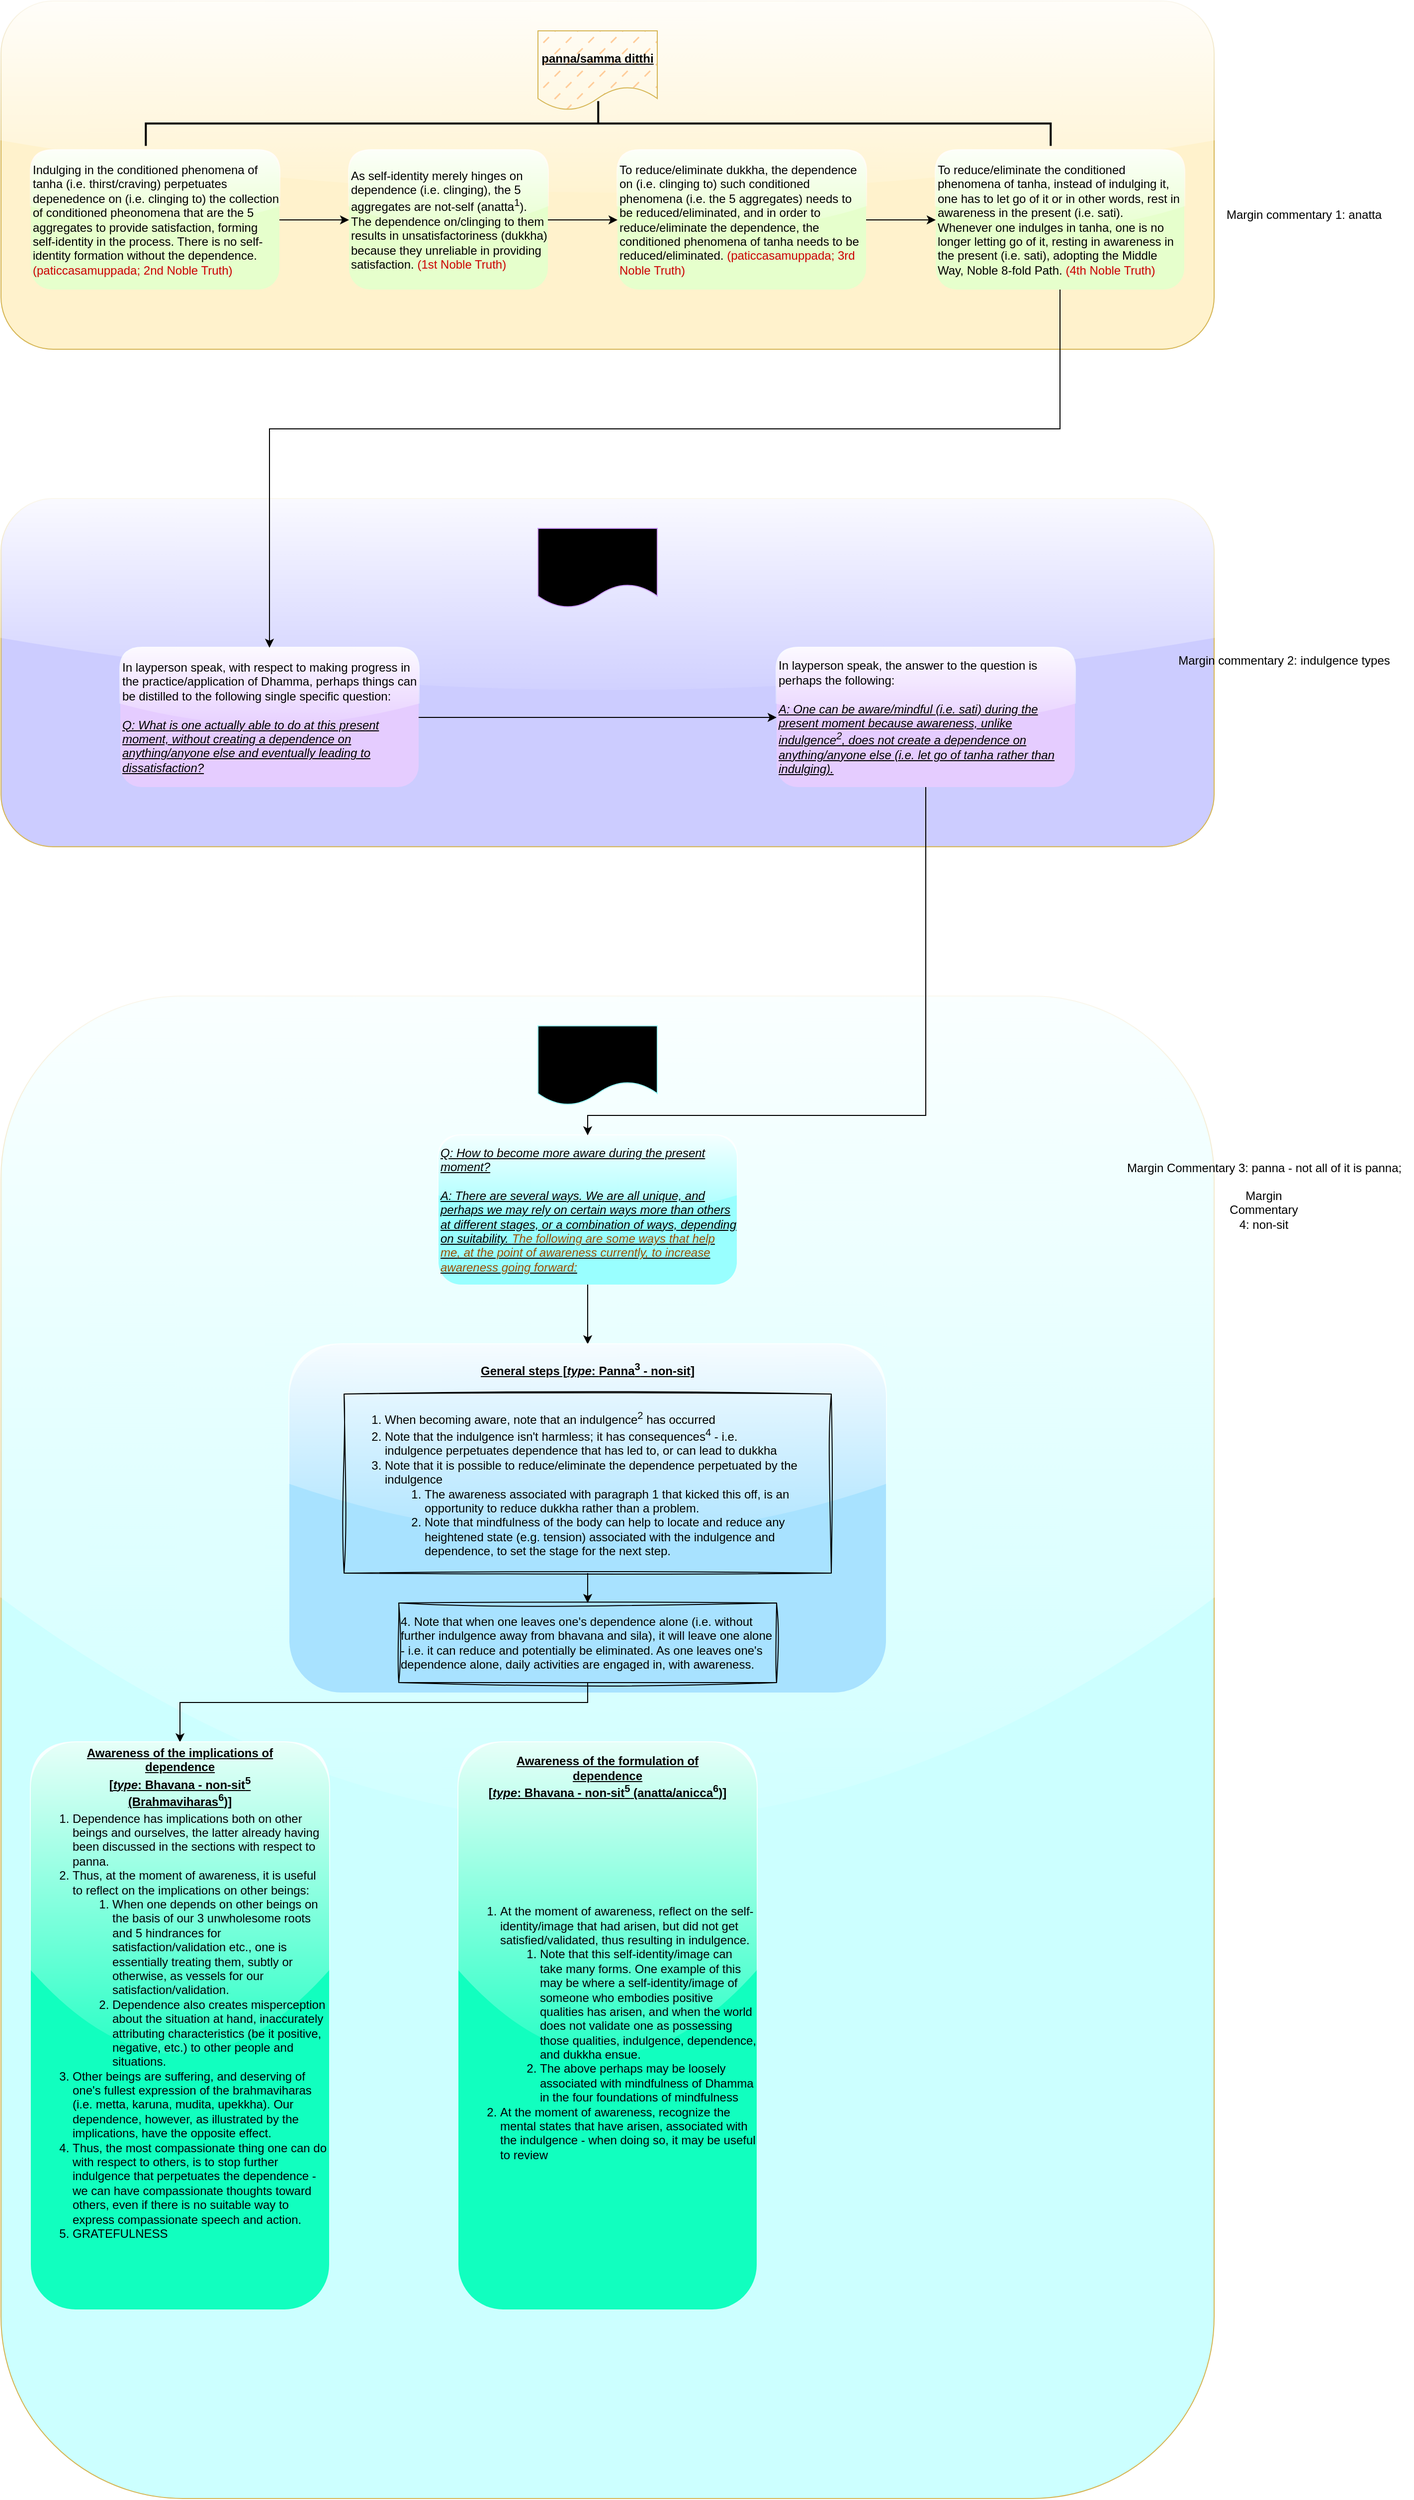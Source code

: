 <mxfile version="26.0.15">
  <diagram name="Page-1" id="TuVlbN-ZKWJk66FvhOgv">
    <mxGraphModel dx="1346" dy="781" grid="1" gridSize="10" guides="1" tooltips="1" connect="1" arrows="1" fold="1" page="1" pageScale="1" pageWidth="1100" pageHeight="850" math="0" shadow="0">
      <root>
        <mxCell id="0" />
        <mxCell id="1" parent="0" />
        <mxCell id="vZPkmDc1HkCrlw_ce-yA-17" value="" style="group;fillColor=#fff2cc;strokeColor=#d6b656;rounded=1;glass=1;shadow=0;container=0;" parent="1" vertex="1" connectable="0">
          <mxGeometry y="50" width="1220" height="350" as="geometry" />
        </mxCell>
        <mxCell id="dFAU1SVFYO0GLhLQqhiY-28" value="" style="group" vertex="1" connectable="0" parent="1">
          <mxGeometry x="30" y="200" width="1160" height="140" as="geometry" />
        </mxCell>
        <mxCell id="vZPkmDc1HkCrlw_ce-yA-15" value="As self-identity merely hinges on dependence (i.e. clinging), the 5 aggregates are not-self (anatta&lt;sup&gt;1&lt;/sup&gt;). The dependence on/clinging to them results in unsatisfactoriness (dukkha) because they unreliable in providing satisfaction. &lt;span style=&quot;color: rgb(204, 0, 0);&quot;&gt;(1st Noble Truth)&lt;/span&gt;" style="whiteSpace=wrap;html=1;rounded=1;fillColor=light-dark(#E6FFCC,#000000);strokeColor=none;gradientColor=none;glass=1;dashed=1;dashPattern=8 8;align=left;" parent="dFAU1SVFYO0GLhLQqhiY-28" vertex="1">
          <mxGeometry x="320" width="200" height="140" as="geometry" />
        </mxCell>
        <mxCell id="dFAU1SVFYO0GLhLQqhiY-1" value="To reduce/eliminate dukkha, the dependence on (i.e. clinging to) such conditioned phenomena (i.e. the 5 aggregates) needs to be reduced/eliminated, and in order to reduce/eliminate the dependence, the conditioned phenomena of tanha needs to be reduced/eliminated. &lt;span style=&quot;color: rgb(204, 0, 0);&quot;&gt;(&lt;/span&gt;&lt;span style=&quot;color: rgb(204, 0, 0);&quot;&gt;paticcasamuppada; &lt;/span&gt;&lt;span style=&quot;color: rgb(204, 0, 0);&quot;&gt;3rd Noble Truth)&lt;/span&gt;" style="whiteSpace=wrap;html=1;rounded=1;fillColor=light-dark(#E6FFCC,#000000);strokeColor=none;gradientColor=none;glass=1;dashed=1;dashPattern=8 8;align=left;" vertex="1" parent="dFAU1SVFYO0GLhLQqhiY-28">
          <mxGeometry x="590" width="250" height="140" as="geometry" />
        </mxCell>
        <mxCell id="dFAU1SVFYO0GLhLQqhiY-4" value="To reduce/eliminate the conditioned phenomena of tanha, instead of indulging it, one has to let go of it or in other words, rest in awareness in the present (i.e. sati). &amp;nbsp;&lt;br&gt;Whenever one indulges in tanha, one is no longer letting go of it, resting in awareness in the present (i.e. sati), adopting the Middle Way, Noble 8-fold Path. &lt;span style=&quot;color: rgb(204, 0, 0);&quot;&gt;(4th Noble Truth)&lt;/span&gt;" style="whiteSpace=wrap;html=1;rounded=1;fillColor=light-dark(#E6FFCC,#000000);strokeColor=none;gradientColor=none;glass=1;dashed=1;dashPattern=8 8;align=left;" vertex="1" parent="dFAU1SVFYO0GLhLQqhiY-28">
          <mxGeometry x="910" width="250" height="140" as="geometry" />
        </mxCell>
        <mxCell id="vZPkmDc1HkCrlw_ce-yA-1" value="Indulging in the conditioned phenomena of tanha (i.e. thirst/craving) perpetuates depenedence on (i.e. clinging to) the collection of conditioned pheonomena that are the 5 aggregates to provide satisfaction, forming self-identity in the process. There is no self-identity formation without the dependence. &lt;span style=&quot;color: rgb(204, 0, 0);&quot;&gt;(paticcasamuppada; 2nd Noble Truth)&lt;/span&gt;" style="rounded=1;whiteSpace=wrap;html=1;align=left;fillColor=light-dark(#E6FFCC,var(--ge-dark-color, #121212));glass=1;dashed=1;dashPattern=12 12;strokeColor=none;" parent="dFAU1SVFYO0GLhLQqhiY-28" vertex="1">
          <mxGeometry width="250" height="140" as="geometry" />
        </mxCell>
        <mxCell id="dFAU1SVFYO0GLhLQqhiY-26" value="" style="edgeStyle=orthogonalEdgeStyle;rounded=0;orthogonalLoop=1;jettySize=auto;html=1;" edge="1" parent="dFAU1SVFYO0GLhLQqhiY-28" source="vZPkmDc1HkCrlw_ce-yA-15" target="dFAU1SVFYO0GLhLQqhiY-1">
          <mxGeometry relative="1" as="geometry" />
        </mxCell>
        <mxCell id="dFAU1SVFYO0GLhLQqhiY-27" value="" style="edgeStyle=orthogonalEdgeStyle;rounded=0;orthogonalLoop=1;jettySize=auto;html=1;" edge="1" parent="dFAU1SVFYO0GLhLQqhiY-28" source="dFAU1SVFYO0GLhLQqhiY-1" target="dFAU1SVFYO0GLhLQqhiY-4">
          <mxGeometry relative="1" as="geometry" />
        </mxCell>
        <mxCell id="dFAU1SVFYO0GLhLQqhiY-13" value="" style="edgeStyle=orthogonalEdgeStyle;rounded=0;orthogonalLoop=1;jettySize=auto;html=1;" edge="1" parent="dFAU1SVFYO0GLhLQqhiY-28" source="vZPkmDc1HkCrlw_ce-yA-1" target="vZPkmDc1HkCrlw_ce-yA-15">
          <mxGeometry relative="1" as="geometry" />
        </mxCell>
        <mxCell id="dFAU1SVFYO0GLhLQqhiY-29" value="" style="strokeWidth=2;html=1;shape=mxgraph.flowchart.annotation_2;align=left;labelPosition=right;pointerEvents=1;rotation=90;" vertex="1" parent="1">
          <mxGeometry x="578.13" y="-281.87" width="45" height="910" as="geometry" />
        </mxCell>
        <mxCell id="dFAU1SVFYO0GLhLQqhiY-46" value="&lt;b&gt;&lt;u&gt;panna/samma ditthi&lt;/u&gt;&lt;/b&gt;" style="shape=document;whiteSpace=wrap;html=1;boundedLbl=1;fillColor=#FFCC99;gradientColor=none;strokeColor=#d6b656;shadow=0;fillStyle=dashed;" vertex="1" parent="1">
          <mxGeometry x="540" y="80" width="120" height="80" as="geometry" />
        </mxCell>
        <mxCell id="dFAU1SVFYO0GLhLQqhiY-47" value="" style="group;fillColor=#CCCCFF;strokeColor=#d6b656;rounded=1;glass=1;shadow=0;container=0;" vertex="1" connectable="0" parent="1">
          <mxGeometry y="550" width="1220" height="350" as="geometry" />
        </mxCell>
        <mxCell id="dFAU1SVFYO0GLhLQqhiY-51" value="&lt;div&gt;&lt;b&gt;&lt;u&gt;application (overview)&lt;/u&gt;&lt;/b&gt;&lt;/div&gt;" style="shape=document;whiteSpace=wrap;html=1;boundedLbl=1;fillColor=light-dark(#E5CCFF,#5E3206);gradientColor=none;strokeColor=light-dark(#CC99FF,#6D5100);shadow=0;fillStyle=dashed;" vertex="1" parent="1">
          <mxGeometry x="540" y="580" width="120" height="80" as="geometry" />
        </mxCell>
        <mxCell id="dFAU1SVFYO0GLhLQqhiY-60" style="edgeStyle=orthogonalEdgeStyle;rounded=0;orthogonalLoop=1;jettySize=auto;html=1;entryX=0;entryY=0.5;entryDx=0;entryDy=0;" edge="1" parent="1" source="dFAU1SVFYO0GLhLQqhiY-52" target="dFAU1SVFYO0GLhLQqhiY-53">
          <mxGeometry relative="1" as="geometry" />
        </mxCell>
        <mxCell id="dFAU1SVFYO0GLhLQqhiY-52" value="&lt;div&gt;In layperson speak, with respect to making progress in the practice/application of Dhamma, perhaps things can be distilled to the following single specific question: &lt;br&gt;&lt;/div&gt;&lt;div&gt;&lt;br&gt;&lt;/div&gt;&lt;u&gt;&lt;i&gt;Q: What is one actually able to do at this present moment, without creating a dependence on anything/anyone else and eventually leading to dissatisfaction?&lt;/i&gt;&lt;/u&gt;" style="rounded=1;whiteSpace=wrap;html=1;align=left;fillColor=light-dark(#E5CCFF,var(--ge-dark-color, #121212));glass=1;dashed=1;dashPattern=12 12;strokeColor=none;" vertex="1" parent="1">
          <mxGeometry x="120" y="700" width="300" height="140" as="geometry" />
        </mxCell>
        <mxCell id="dFAU1SVFYO0GLhLQqhiY-53" value="&lt;div&gt;In layperson speak, the answer to the question is perhaps the following: &lt;br&gt;&lt;/div&gt;&lt;div&gt;&lt;br&gt;&lt;/div&gt;&lt;u&gt;&lt;i&gt;A: One can be aware/mindful (i.e. sati) during the present moment because awareness, unlike indulgence&lt;sup&gt;2&lt;/sup&gt;, does not create a dependence on anything/anyone else (i.e. let go of tanha rather than indulging).&lt;/i&gt;&lt;/u&gt;" style="rounded=1;whiteSpace=wrap;html=1;align=left;fillColor=light-dark(#E5CCFF,var(--ge-dark-color, #121212));glass=1;dashed=1;dashPattern=12 12;strokeColor=none;" vertex="1" parent="1">
          <mxGeometry x="780" y="700" width="300" height="140" as="geometry" />
        </mxCell>
        <mxCell id="dFAU1SVFYO0GLhLQqhiY-61" value="" style="group;fillColor=#CCFFFF;strokeColor=#d6b656;rounded=1;glass=1;shadow=0;container=0;" vertex="1" connectable="0" parent="1">
          <mxGeometry y="1050" width="1220" height="1510" as="geometry" />
        </mxCell>
        <mxCell id="dFAU1SVFYO0GLhLQqhiY-62" value="&lt;div&gt;&lt;b&gt;&lt;u&gt;application technique (overview)&lt;/u&gt;&lt;/b&gt;&lt;/div&gt;" style="shape=document;whiteSpace=wrap;html=1;boundedLbl=1;fillColor=light-dark(#99FFFF,#5E3206);gradientColor=none;strokeColor=light-dark(#99FFFF,#6D5100);shadow=0;fillStyle=dashed;" vertex="1" parent="1">
          <mxGeometry x="540" y="1080" width="120" height="80" as="geometry" />
        </mxCell>
        <mxCell id="dFAU1SVFYO0GLhLQqhiY-75" style="edgeStyle=orthogonalEdgeStyle;rounded=0;orthogonalLoop=1;jettySize=auto;html=1;entryX=0.5;entryY=0;entryDx=0;entryDy=0;" edge="1" parent="1" source="dFAU1SVFYO0GLhLQqhiY-4" target="dFAU1SVFYO0GLhLQqhiY-52">
          <mxGeometry relative="1" as="geometry">
            <Array as="points">
              <mxPoint x="1065" y="480" />
              <mxPoint x="270" y="480" />
            </Array>
          </mxGeometry>
        </mxCell>
        <mxCell id="dFAU1SVFYO0GLhLQqhiY-98" style="edgeStyle=orthogonalEdgeStyle;rounded=0;orthogonalLoop=1;jettySize=auto;html=1;entryX=0.5;entryY=0;entryDx=0;entryDy=0;" edge="1" parent="1" source="dFAU1SVFYO0GLhLQqhiY-76" target="dFAU1SVFYO0GLhLQqhiY-81">
          <mxGeometry relative="1" as="geometry" />
        </mxCell>
        <mxCell id="dFAU1SVFYO0GLhLQqhiY-76" value="&lt;div&gt;&lt;u&gt;&lt;i&gt;Q: How to become more aware during the present moment?&lt;/i&gt;&lt;/u&gt;&lt;/div&gt;&lt;div&gt;&lt;br&gt;&lt;/div&gt;&lt;u&gt;&lt;i&gt;A: There are several ways. We are all unique, and perhaps we may rely on certain ways more than others at different stages, or a combination of ways, depending on suitability. &lt;span style=&quot;color: rgb(153, 76, 0);&quot;&gt;The following are some ways that help me, at the point of awareness currently, to increase awareness going forward:&lt;/span&gt;&lt;/i&gt;&lt;/u&gt;" style="rounded=1;whiteSpace=wrap;html=1;align=left;fillColor=light-dark(#99FFFF,var(--ge-dark-color, #121212));glass=1;dashed=1;dashPattern=12 12;strokeColor=none;" vertex="1" parent="1">
          <mxGeometry x="440" y="1190" width="300" height="150" as="geometry" />
        </mxCell>
        <mxCell id="dFAU1SVFYO0GLhLQqhiY-77" style="edgeStyle=orthogonalEdgeStyle;rounded=0;orthogonalLoop=1;jettySize=auto;html=1;entryX=0.5;entryY=0;entryDx=0;entryDy=0;" edge="1" parent="1" source="dFAU1SVFYO0GLhLQqhiY-53" target="dFAU1SVFYO0GLhLQqhiY-76">
          <mxGeometry relative="1" as="geometry">
            <Array as="points">
              <mxPoint x="930" y="1170" />
              <mxPoint x="590" y="1170" />
            </Array>
          </mxGeometry>
        </mxCell>
        <mxCell id="dFAU1SVFYO0GLhLQqhiY-82" value="Margin commentary 2: indulgence types" style="text;html=1;align=center;verticalAlign=middle;resizable=0;points=[];autosize=1;strokeColor=none;fillColor=none;" vertex="1" parent="1">
          <mxGeometry x="1170" y="698" width="240" height="30" as="geometry" />
        </mxCell>
        <mxCell id="dFAU1SVFYO0GLhLQqhiY-83" value="Margin commentary 1: anatta " style="text;html=1;align=center;verticalAlign=middle;resizable=0;points=[];autosize=1;strokeColor=none;fillColor=none;" vertex="1" parent="1">
          <mxGeometry x="1220" y="250" width="180" height="30" as="geometry" />
        </mxCell>
        <mxCell id="dFAU1SVFYO0GLhLQqhiY-86" value="Margin Commentary 3: panna - not all of it is panna; " style="text;html=1;align=center;verticalAlign=middle;resizable=0;points=[];autosize=1;strokeColor=none;fillColor=none;" vertex="1" parent="1">
          <mxGeometry x="1120" y="1208" width="300" height="30" as="geometry" />
        </mxCell>
        <mxCell id="dFAU1SVFYO0GLhLQqhiY-102" value="" style="group" vertex="1" connectable="0" parent="1">
          <mxGeometry x="290" y="1400" width="600" height="350" as="geometry" />
        </mxCell>
        <mxCell id="dFAU1SVFYO0GLhLQqhiY-81" value="&lt;div&gt;&lt;br&gt;&lt;/div&gt;&lt;div&gt;&lt;br&gt;&lt;/div&gt;&lt;div align=&quot;center&quot;&gt;&lt;br&gt;&lt;/div&gt;&lt;div&gt;&lt;br&gt;&lt;/div&gt;&lt;div&gt;&lt;br&gt;&lt;/div&gt;" style="rounded=1;whiteSpace=wrap;html=1;align=left;fillColor=light-dark(#A8E2FF,var(--ge-dark-color, #121212));glass=1;dashed=1;dashPattern=12 12;strokeColor=none;" vertex="1" parent="dFAU1SVFYO0GLhLQqhiY-102">
          <mxGeometry width="600" height="350" as="geometry" />
        </mxCell>
        <mxCell id="dFAU1SVFYO0GLhLQqhiY-93" value="&lt;div align=&quot;left&quot;&gt;&lt;ol&gt;&lt;li&gt;When becoming aware, note that an indulgence&lt;sup&gt;2&lt;/sup&gt; has occurred&lt;/li&gt;&lt;li&gt;Note that the indulgence isn&#39;t harmless; it has consequences&lt;sup&gt;4&lt;/sup&gt; - i.e. &lt;br&gt;indulgence perpetuates dependence that has led to, or can lead to dukkha&lt;/li&gt;&lt;li&gt;Note that it is possible to reduce/eliminate the dependence perpetuated by the indulgence&lt;/li&gt;&lt;ol&gt;&lt;li&gt;The awareness associated with paragraph 1 that kicked this off, is an opportunity to reduce dukkha rather than a problem.&lt;/li&gt;&lt;li&gt;Note that mindfulness of the body can help to locate and reduce any &lt;br&gt;heightened state (e.g. tension) associated with the indulgence and &lt;br&gt;dependence, to set the stage for the next step.&lt;/li&gt;&lt;/ol&gt;&lt;/ol&gt;&lt;/div&gt;" style="rounded=0;whiteSpace=wrap;html=1;fillColor=none;gradientColor=none;glass=0;sketch=1;curveFitting=1;jiggle=2;" vertex="1" parent="dFAU1SVFYO0GLhLQqhiY-102">
          <mxGeometry x="55" y="50" width="490" height="180" as="geometry" />
        </mxCell>
        <mxCell id="dFAU1SVFYO0GLhLQqhiY-94" value="&lt;div align=&quot;left&quot;&gt;4. Note that when one leaves one&#39;s dependence alone (i.e. without further indulgence away from bhavana and sila), it will leave one alone - i.e. it can reduce and potentially be eliminated. As one leaves one&#39;s dependence alone, daily activities are engaged in, with awareness.&lt;/div&gt;" style="rounded=0;whiteSpace=wrap;html=1;align=left;fillColor=none;sketch=1;curveFitting=1;jiggle=2;" vertex="1" parent="dFAU1SVFYO0GLhLQqhiY-102">
          <mxGeometry x="110" y="260" width="380" height="80" as="geometry" />
        </mxCell>
        <mxCell id="dFAU1SVFYO0GLhLQqhiY-97" value="&lt;u&gt;&lt;b&gt;General steps [&lt;i&gt;type&lt;/i&gt;: &lt;/b&gt;&lt;/u&gt;&lt;u&gt;&lt;b&gt;Panna&lt;sup&gt;3&lt;/sup&gt; - non-sit] &lt;/b&gt;&lt;/u&gt;" style="text;html=1;align=center;verticalAlign=middle;whiteSpace=wrap;rounded=0;" vertex="1" parent="dFAU1SVFYO0GLhLQqhiY-102">
          <mxGeometry x="185" y="10" width="230" height="30" as="geometry" />
        </mxCell>
        <mxCell id="dFAU1SVFYO0GLhLQqhiY-95" value="" style="edgeStyle=orthogonalEdgeStyle;rounded=0;orthogonalLoop=1;jettySize=auto;html=1;" edge="1" parent="dFAU1SVFYO0GLhLQqhiY-102" source="dFAU1SVFYO0GLhLQqhiY-93" target="dFAU1SVFYO0GLhLQqhiY-94">
          <mxGeometry relative="1" as="geometry" />
        </mxCell>
        <mxCell id="dFAU1SVFYO0GLhLQqhiY-100" style="edgeStyle=orthogonalEdgeStyle;rounded=0;orthogonalLoop=1;jettySize=auto;html=1;entryX=0.5;entryY=0;entryDx=0;entryDy=0;" edge="1" parent="1" source="dFAU1SVFYO0GLhLQqhiY-94" target="dFAU1SVFYO0GLhLQqhiY-84">
          <mxGeometry relative="1" as="geometry">
            <Array as="points">
              <mxPoint x="590" y="1760" />
              <mxPoint x="180" y="1760" />
            </Array>
          </mxGeometry>
        </mxCell>
        <mxCell id="dFAU1SVFYO0GLhLQqhiY-103" value="Margin Commentary 4: non-sit" style="text;html=1;align=center;verticalAlign=middle;whiteSpace=wrap;rounded=0;" vertex="1" parent="1">
          <mxGeometry x="1240" y="1250" width="60" height="30" as="geometry" />
        </mxCell>
        <mxCell id="dFAU1SVFYO0GLhLQqhiY-107" value="" style="group" vertex="1" connectable="0" parent="1">
          <mxGeometry x="30" y="1800" width="300" height="570" as="geometry" />
        </mxCell>
        <mxCell id="dFAU1SVFYO0GLhLQqhiY-84" value="&lt;div&gt;&lt;ol&gt;&lt;li&gt;Dependence has implications both on other beings and ourselves, the latter already having been discussed in the sections with respect to panna. &lt;br&gt;&lt;/li&gt;&lt;li&gt;Thus, at the moment of awareness, it is useful to reflect on the implications on other beings:&lt;/li&gt;&lt;ol&gt;&lt;li&gt;When one depends on other beings on the basis of our 3 unwholesome roots and 5 hindrances for satisfaction/validation etc., one is essentially treating them, subtly or otherwise, as vessels for our satisfaction/validation.&lt;/li&gt;&lt;li&gt;Dependence also creates misperception about the situation at hand, inaccurately attributing characteristics (be it positive, negative, etc.) to other people and situations.&lt;/li&gt;&lt;/ol&gt;&lt;li&gt;Other beings are suffering, and deserving of one&#39;s fullest expression of the brahmaviharas (i.e. metta, karuna, mudita, upekkha). Our dependence, however, as illustrated by the implications, have the opposite effect.&lt;/li&gt;&lt;li&gt;Thus, the most compassionate thing one can do with respect to others, is to stop further indulgence that perpetuates the dependence - we can have compassionate thoughts toward others, even if there is no suitable way to express compassionate speech and action.&lt;/li&gt;&lt;li&gt;GRATEFULNESS&lt;/li&gt;&lt;/ol&gt;&lt;/div&gt;" style="rounded=1;whiteSpace=wrap;html=1;align=left;fillColor=light-dark(#11FFBF,var(--ge-dark-color, #121212));glass=1;dashed=1;dashPattern=12 12;strokeColor=none;" vertex="1" parent="dFAU1SVFYO0GLhLQqhiY-107">
          <mxGeometry width="300" height="570" as="geometry" />
        </mxCell>
        <mxCell id="dFAU1SVFYO0GLhLQqhiY-105" value="&lt;div align=&quot;center&quot;&gt;&lt;b&gt;&lt;u&gt;Awareness of the implications of dependence&lt;/u&gt;&lt;/b&gt;&lt;/div&gt;&lt;div align=&quot;center&quot;&gt;&lt;b&gt;&lt;u&gt;[&lt;i&gt;type&lt;/i&gt;: Bhavana - non-sit&lt;sup&gt;5&lt;/sup&gt; (Brahmaviharas&lt;sup&gt;6&lt;/sup&gt;)]&lt;/u&gt;&lt;/b&gt;&lt;/div&gt;" style="text;html=1;align=center;verticalAlign=middle;whiteSpace=wrap;rounded=0;" vertex="1" parent="dFAU1SVFYO0GLhLQqhiY-107">
          <mxGeometry x="25" width="250" height="70" as="geometry" />
        </mxCell>
        <mxCell id="dFAU1SVFYO0GLhLQqhiY-108" value="" style="group" vertex="1" connectable="0" parent="1">
          <mxGeometry x="460" y="1800" width="300" height="570" as="geometry" />
        </mxCell>
        <mxCell id="dFAU1SVFYO0GLhLQqhiY-109" value="&lt;div&gt;&lt;br&gt;&lt;ol&gt;&lt;li&gt;At the moment of awareness, reflect on the self-identity/image that had arisen, but did not get satisfied/validated, thus resulting in indulgence.&amp;nbsp;&lt;/li&gt;&lt;ol&gt;&lt;li&gt;Note that this self-identity/image can take many forms. One example of this may be where a self-identity/image of someone who embodies positive qualities has arisen, and when the world does not validate one as possessing those qualities, indulgence, dependence, and dukkha ensue.&amp;nbsp;&amp;nbsp;&lt;/li&gt;&lt;li&gt;The above perhaps may be loosely associated with mindfulness of Dhamma in the four foundations of mindfulness&lt;/li&gt;&lt;/ol&gt;&lt;li&gt;At the moment of awareness, recognize the mental states that have arisen, associated with the indulgence - when doing so, it may be useful to review &lt;br&gt;&lt;/li&gt;&lt;/ol&gt;&lt;/div&gt;" style="rounded=1;whiteSpace=wrap;html=1;align=left;fillColor=light-dark(#11FFBF,var(--ge-dark-color, #121212));glass=1;dashed=1;dashPattern=12 12;strokeColor=none;" vertex="1" parent="dFAU1SVFYO0GLhLQqhiY-108">
          <mxGeometry width="300" height="570" as="geometry" />
        </mxCell>
        <mxCell id="dFAU1SVFYO0GLhLQqhiY-110" value="&lt;div align=&quot;center&quot;&gt;&lt;b&gt;&lt;u&gt;Awareness of the formulation of dependence&lt;/u&gt;&lt;/b&gt;&lt;/div&gt;&lt;div align=&quot;center&quot;&gt;&lt;b&gt;&lt;u&gt;[&lt;i&gt;type&lt;/i&gt;: Bhavana - non-sit&lt;sup&gt;5&lt;/sup&gt; (anatta/anicca&lt;sup&gt;6&lt;/sup&gt;)]&lt;/u&gt;&lt;/b&gt;&lt;/div&gt;" style="text;html=1;align=center;verticalAlign=middle;whiteSpace=wrap;rounded=0;" vertex="1" parent="dFAU1SVFYO0GLhLQqhiY-108">
          <mxGeometry x="25" width="250" height="70" as="geometry" />
        </mxCell>
      </root>
    </mxGraphModel>
  </diagram>
</mxfile>
